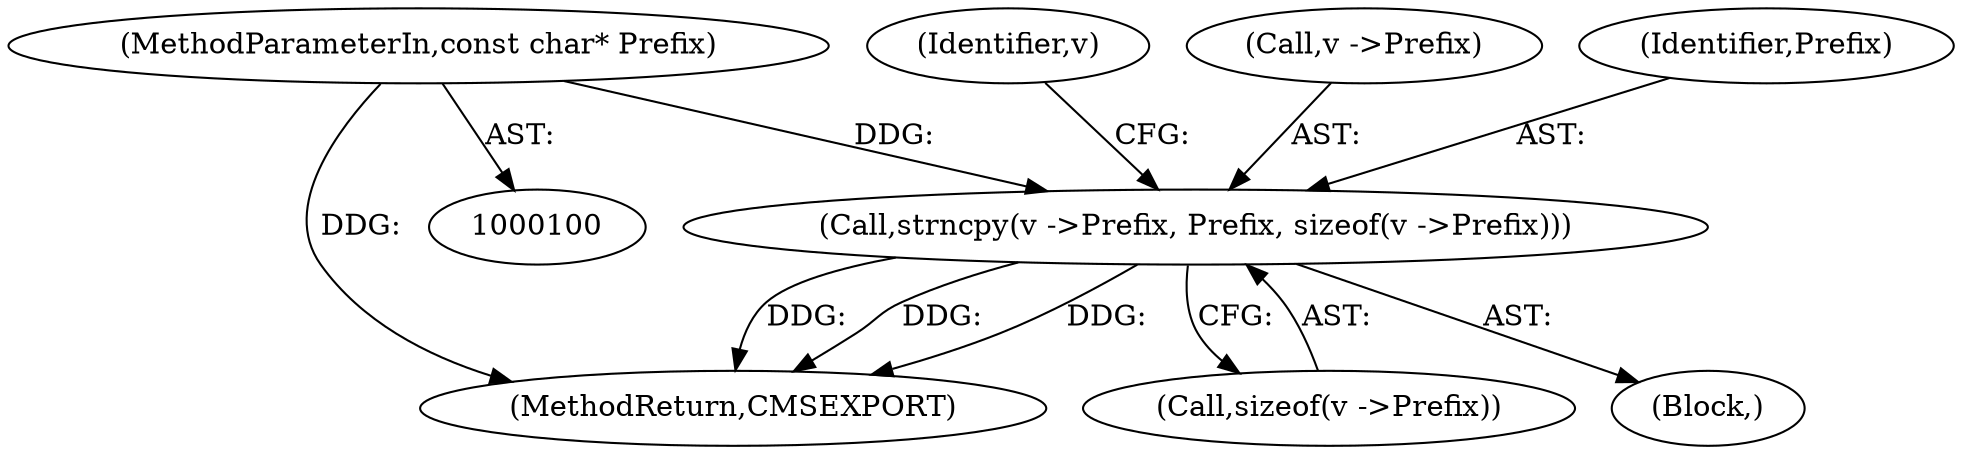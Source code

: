 digraph "0_Little-CMS_91c2db7f2559be504211b283bc3a2c631d6f06d9@pointer" {
"1000145" [label="(Call,strncpy(v ->Prefix, Prefix, sizeof(v ->Prefix)))"];
"1000104" [label="(MethodParameterIn,const char* Prefix)"];
"1000183" [label="(MethodReturn,CMSEXPORT)"];
"1000150" [label="(Call,sizeof(v ->Prefix))"];
"1000106" [label="(Block,)"];
"1000156" [label="(Identifier,v)"];
"1000145" [label="(Call,strncpy(v ->Prefix, Prefix, sizeof(v ->Prefix)))"];
"1000146" [label="(Call,v ->Prefix)"];
"1000149" [label="(Identifier,Prefix)"];
"1000104" [label="(MethodParameterIn,const char* Prefix)"];
"1000145" -> "1000106"  [label="AST: "];
"1000145" -> "1000150"  [label="CFG: "];
"1000146" -> "1000145"  [label="AST: "];
"1000149" -> "1000145"  [label="AST: "];
"1000150" -> "1000145"  [label="AST: "];
"1000156" -> "1000145"  [label="CFG: "];
"1000145" -> "1000183"  [label="DDG: "];
"1000145" -> "1000183"  [label="DDG: "];
"1000145" -> "1000183"  [label="DDG: "];
"1000104" -> "1000145"  [label="DDG: "];
"1000104" -> "1000100"  [label="AST: "];
"1000104" -> "1000183"  [label="DDG: "];
}

